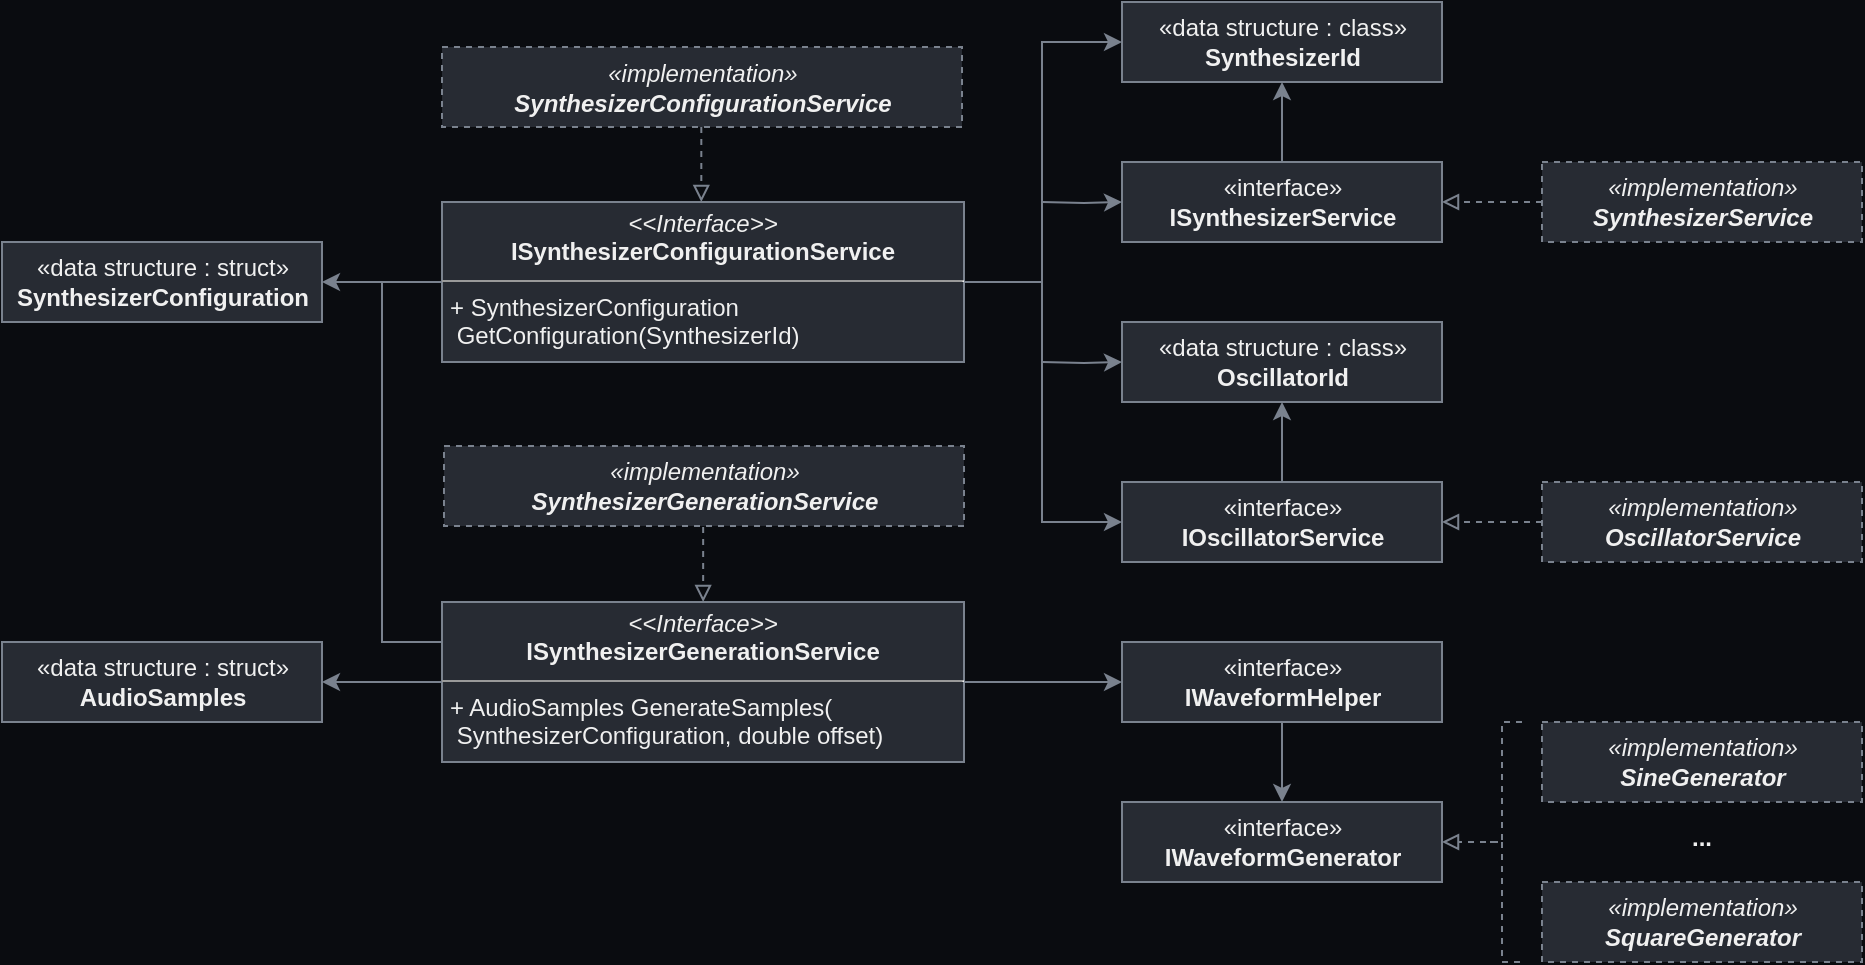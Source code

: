 <mxfile version="20.7.4" type="github">
  <diagram id="9kdKJpnWaGgN2Vk8auk0" name="Page-1">
    <mxGraphModel dx="1434" dy="788" grid="1" gridSize="10" guides="1" tooltips="1" connect="1" arrows="1" fold="1" page="1" pageScale="1" pageWidth="1169" pageHeight="827" background="#0A0C10" math="0" shadow="0">
      <root>
        <mxCell id="0" />
        <mxCell id="1" parent="0" />
        <mxCell id="8QhAUfNBpxHzGQiZX4Sa-18" style="edgeStyle=orthogonalEdgeStyle;rounded=0;orthogonalLoop=1;jettySize=auto;html=1;entryX=0;entryY=0.5;entryDx=0;entryDy=0;labelBackgroundColor=none;fontColor=#F0F0F0;shadow=0;fillColor=#272B33;strokeColor=#7a828e;" parent="1" target="8QhAUfNBpxHzGQiZX4Sa-7" edge="1">
          <mxGeometry relative="1" as="geometry">
            <mxPoint x="640" y="274" as="sourcePoint" />
          </mxGeometry>
        </mxCell>
        <mxCell id="8QhAUfNBpxHzGQiZX4Sa-37" style="edgeStyle=orthogonalEdgeStyle;rounded=0;orthogonalLoop=1;jettySize=auto;html=1;exitX=0.5;exitY=0;exitDx=0;exitDy=0;entryX=0.5;entryY=1;entryDx=0;entryDy=0;labelBackgroundColor=none;fontColor=#F0F0F0;shadow=0;fillColor=#272B33;strokeColor=#7a828e;" parent="1" source="8QhAUfNBpxHzGQiZX4Sa-5" target="8QhAUfNBpxHzGQiZX4Sa-28" edge="1">
          <mxGeometry relative="1" as="geometry" />
        </mxCell>
        <mxCell id="mpK6e0EKIo_XVW1LsEfZ-33" style="edgeStyle=orthogonalEdgeStyle;rounded=0;orthogonalLoop=1;jettySize=auto;html=1;exitX=0;exitY=0.5;exitDx=0;exitDy=0;fontSize=12;startArrow=none;startFill=0;endArrow=classic;endFill=1;startSize=6;endSize=6;entryX=0;entryY=0.5;entryDx=0;entryDy=0;labelBackgroundColor=none;fontColor=#F0F0F0;shadow=0;fillColor=#272B33;strokeColor=#7a828e;" parent="1" target="8QhAUfNBpxHzGQiZX4Sa-5" edge="1">
          <mxGeometry relative="1" as="geometry">
            <mxPoint x="640" y="314" as="sourcePoint" />
            <Array as="points">
              <mxPoint x="640" y="434" />
            </Array>
          </mxGeometry>
        </mxCell>
        <mxCell id="8QhAUfNBpxHzGQiZX4Sa-5" value="«interface»&lt;br&gt;&lt;b&gt;IOscillatorService&lt;/b&gt;" style="html=1;labelBackgroundColor=none;rounded=0;shadow=0;fillColor=#272B33;strokeColor=#7a828e;fontColor=#F0F0F0;" parent="1" vertex="1">
          <mxGeometry x="680" y="414" width="160" height="40" as="geometry" />
        </mxCell>
        <mxCell id="8QhAUfNBpxHzGQiZX4Sa-40" style="edgeStyle=orthogonalEdgeStyle;rounded=0;orthogonalLoop=1;jettySize=auto;html=1;exitX=0.5;exitY=0;exitDx=0;exitDy=0;entryX=0.5;entryY=1;entryDx=0;entryDy=0;labelBackgroundColor=none;fontColor=#F0F0F0;shadow=0;fillColor=#272B33;strokeColor=#7a828e;" parent="1" source="8QhAUfNBpxHzGQiZX4Sa-7" target="8QhAUfNBpxHzGQiZX4Sa-27" edge="1">
          <mxGeometry relative="1" as="geometry" />
        </mxCell>
        <mxCell id="8QhAUfNBpxHzGQiZX4Sa-7" value="«interface»&lt;br&gt;&lt;b&gt;ISynthesizerService&lt;/b&gt;" style="html=1;labelBackgroundColor=none;rounded=0;shadow=0;fillColor=#272B33;strokeColor=#7a828e;fontColor=#F0F0F0;" parent="1" vertex="1">
          <mxGeometry x="680" y="254" width="160" height="40" as="geometry" />
        </mxCell>
        <mxCell id="8QhAUfNBpxHzGQiZX4Sa-38" style="edgeStyle=orthogonalEdgeStyle;rounded=0;orthogonalLoop=1;jettySize=auto;html=1;entryX=0;entryY=0.5;entryDx=0;entryDy=0;labelBackgroundColor=none;fontColor=#F0F0F0;shadow=0;fillColor=#272B33;strokeColor=#7a828e;" parent="1" target="8QhAUfNBpxHzGQiZX4Sa-28" edge="1">
          <mxGeometry relative="1" as="geometry">
            <mxPoint x="640" y="354" as="sourcePoint" />
          </mxGeometry>
        </mxCell>
        <mxCell id="8QhAUfNBpxHzGQiZX4Sa-39" style="edgeStyle=orthogonalEdgeStyle;rounded=0;orthogonalLoop=1;jettySize=auto;html=1;exitX=1;exitY=0.5;exitDx=0;exitDy=0;entryX=0;entryY=0.5;entryDx=0;entryDy=0;labelBackgroundColor=none;fontColor=#F0F0F0;shadow=0;fillColor=#272B33;strokeColor=#7a828e;" parent="1" source="8QhAUfNBpxHzGQiZX4Sa-24" target="8QhAUfNBpxHzGQiZX4Sa-27" edge="1">
          <mxGeometry relative="1" as="geometry">
            <Array as="points">
              <mxPoint x="640" y="314" />
              <mxPoint x="640" y="194" />
            </Array>
          </mxGeometry>
        </mxCell>
        <mxCell id="mpK6e0EKIo_XVW1LsEfZ-8" style="edgeStyle=orthogonalEdgeStyle;rounded=0;orthogonalLoop=1;jettySize=auto;html=1;exitX=0;exitY=0.5;exitDx=0;exitDy=0;entryX=1;entryY=0.5;entryDx=0;entryDy=0;labelBackgroundColor=none;fontColor=#F0F0F0;shadow=0;fillColor=#272B33;strokeColor=#7a828e;" parent="1" source="8QhAUfNBpxHzGQiZX4Sa-24" target="8QhAUfNBpxHzGQiZX4Sa-29" edge="1">
          <mxGeometry relative="1" as="geometry" />
        </mxCell>
        <mxCell id="8QhAUfNBpxHzGQiZX4Sa-24" value="&lt;p style=&quot;margin:0px;margin-top:4px;text-align:center;&quot;&gt;&lt;i&gt;&amp;lt;&amp;lt;Interface&amp;gt;&amp;gt;&lt;/i&gt;&lt;br&gt;&lt;b&gt;ISynthesizerConfigurationService&lt;/b&gt;&lt;/p&gt;&lt;hr size=&quot;1&quot;&gt;&lt;p style=&quot;margin:0px;margin-left:4px;&quot;&gt;+ SynthesizerConfiguration &lt;br&gt;&lt;span style=&quot;white-space: pre;&quot;&gt; &lt;/span&gt;GetConfiguration(SynthesizerId)&lt;/p&gt;" style="verticalAlign=top;align=left;overflow=fill;fontSize=12;fontFamily=Helvetica;html=1;labelBackgroundColor=none;rounded=0;shadow=0;fillColor=#272B33;strokeColor=#7a828e;fontColor=#F0F0F0;" parent="1" vertex="1">
          <mxGeometry x="340" y="274" width="261" height="80" as="geometry" />
        </mxCell>
        <mxCell id="mpK6e0EKIo_XVW1LsEfZ-6" style="edgeStyle=orthogonalEdgeStyle;rounded=0;orthogonalLoop=1;jettySize=auto;html=1;exitX=0;exitY=0.5;exitDx=0;exitDy=0;entryX=1;entryY=0.5;entryDx=0;entryDy=0;labelBackgroundColor=none;fontColor=#F0F0F0;shadow=0;fillColor=#272B33;strokeColor=#7a828e;" parent="1" source="8QhAUfNBpxHzGQiZX4Sa-25" target="mpK6e0EKIo_XVW1LsEfZ-1" edge="1">
          <mxGeometry relative="1" as="geometry" />
        </mxCell>
        <mxCell id="mpK6e0EKIo_XVW1LsEfZ-9" style="edgeStyle=orthogonalEdgeStyle;rounded=0;orthogonalLoop=1;jettySize=auto;html=1;exitX=0;exitY=0.25;exitDx=0;exitDy=0;endArrow=none;endFill=0;labelBackgroundColor=none;fontColor=#F0F0F0;shadow=0;fillColor=#272B33;strokeColor=#7a828e;" parent="1" source="8QhAUfNBpxHzGQiZX4Sa-25" edge="1">
          <mxGeometry relative="1" as="geometry">
            <mxPoint x="310" y="314" as="targetPoint" />
            <Array as="points">
              <mxPoint x="310" y="494" />
              <mxPoint x="310" y="314" />
            </Array>
          </mxGeometry>
        </mxCell>
        <mxCell id="8QhAUfNBpxHzGQiZX4Sa-25" value="&lt;p style=&quot;margin:0px;margin-top:4px;text-align:center;&quot;&gt;&lt;i&gt;&amp;lt;&amp;lt;Interface&amp;gt;&amp;gt;&lt;/i&gt;&lt;br&gt;&lt;b&gt;ISynthesizerGenerationService&lt;/b&gt;&lt;/p&gt;&lt;hr size=&quot;1&quot;&gt;&lt;p style=&quot;margin:0px;margin-left:4px;&quot;&gt;+ AudioSamples Generate&lt;span style=&quot;background-color: initial;&quot;&gt;Samples(&lt;/span&gt;&lt;/p&gt;&lt;p style=&quot;margin:0px;margin-left:4px;&quot;&gt;&lt;span style=&quot;background-color: initial;&quot;&gt;&lt;span style=&quot;white-space: pre;&quot;&gt; &lt;/span&gt;SynthesizerConfiguration, double offset)&lt;/span&gt;&lt;/p&gt;" style="verticalAlign=top;align=left;overflow=fill;fontSize=12;fontFamily=Helvetica;html=1;labelBackgroundColor=none;rounded=0;shadow=0;fillColor=#272B33;strokeColor=#7a828e;fontColor=#F0F0F0;" parent="1" vertex="1">
          <mxGeometry x="340" y="474" width="261" height="80" as="geometry" />
        </mxCell>
        <mxCell id="8QhAUfNBpxHzGQiZX4Sa-27" value="«data structure : class»&lt;br&gt;&lt;b&gt;SynthesizerId&lt;/b&gt;" style="html=1;labelBackgroundColor=none;rounded=0;shadow=0;fillColor=#272B33;strokeColor=#7a828e;fontColor=#F0F0F0;" parent="1" vertex="1">
          <mxGeometry x="680" y="174" width="160" height="40" as="geometry" />
        </mxCell>
        <mxCell id="8QhAUfNBpxHzGQiZX4Sa-28" value="«data structure : class»&lt;br&gt;&lt;b&gt;OscillatorId&lt;/b&gt;" style="html=1;labelBackgroundColor=none;rounded=0;shadow=0;fillColor=#272B33;strokeColor=#7a828e;fontColor=#F0F0F0;" parent="1" vertex="1">
          <mxGeometry x="680" y="334" width="160" height="40" as="geometry" />
        </mxCell>
        <mxCell id="8QhAUfNBpxHzGQiZX4Sa-29" value="«data structure : struct»&lt;br&gt;&lt;b&gt;SynthesizerConfiguration&lt;/b&gt;" style="html=1;labelBackgroundColor=none;rounded=0;shadow=0;fillColor=#272B33;strokeColor=#7a828e;fontColor=#F0F0F0;" parent="1" vertex="1">
          <mxGeometry x="120" y="294" width="160" height="40" as="geometry" />
        </mxCell>
        <mxCell id="8QhAUfNBpxHzGQiZX4Sa-41" value="«implementation»&lt;br&gt;&lt;b&gt;OscillatorService&lt;/b&gt;" style="html=1;dashed=1;fontStyle=2;labelBackgroundColor=none;rounded=0;shadow=0;fillColor=#272B33;strokeColor=#7a828e;fontColor=#F0F0F0;" parent="1" vertex="1">
          <mxGeometry x="890" y="414" width="160" height="40" as="geometry" />
        </mxCell>
        <mxCell id="8QhAUfNBpxHzGQiZX4Sa-43" value="" style="endArrow=block;dashed=1;endFill=0;endSize=6;html=1;rounded=0;entryX=1;entryY=0.5;entryDx=0;entryDy=0;exitX=0;exitY=0.5;exitDx=0;exitDy=0;labelBackgroundColor=none;fontColor=#F0F0F0;shadow=0;fillColor=#272B33;strokeColor=#7a828e;" parent="1" source="8QhAUfNBpxHzGQiZX4Sa-41" target="8QhAUfNBpxHzGQiZX4Sa-5" edge="1">
          <mxGeometry width="160" relative="1" as="geometry">
            <mxPoint x="820" y="504" as="sourcePoint" />
            <mxPoint x="980" y="504" as="targetPoint" />
          </mxGeometry>
        </mxCell>
        <mxCell id="PZGMw8TPTIG1YA5yIezn-2" value="«implementation»&lt;br&gt;&lt;b&gt;SynthesizerService&lt;/b&gt;" style="html=1;dashed=1;fontStyle=2;labelBackgroundColor=none;rounded=0;shadow=0;fillColor=#272B33;strokeColor=#7a828e;fontColor=#F0F0F0;" parent="1" vertex="1">
          <mxGeometry x="890" y="254" width="160" height="40" as="geometry" />
        </mxCell>
        <mxCell id="PZGMw8TPTIG1YA5yIezn-3" value="" style="endArrow=block;dashed=1;endFill=0;endSize=6;html=1;rounded=0;entryX=1;entryY=0.5;entryDx=0;entryDy=0;exitX=0;exitY=0.5;exitDx=0;exitDy=0;startSize=6;labelBackgroundColor=none;fontColor=#F0F0F0;shadow=0;fillColor=#272B33;strokeColor=#7a828e;" parent="1" source="PZGMw8TPTIG1YA5yIezn-2" target="8QhAUfNBpxHzGQiZX4Sa-7" edge="1">
          <mxGeometry width="160" relative="1" as="geometry">
            <mxPoint x="890" y="444" as="sourcePoint" />
            <mxPoint x="850" y="444" as="targetPoint" />
          </mxGeometry>
        </mxCell>
        <mxCell id="mpK6e0EKIo_XVW1LsEfZ-1" value="«data structure : struct»&lt;br&gt;&lt;b&gt;AudioSamples&lt;/b&gt;" style="html=1;labelBackgroundColor=none;rounded=0;shadow=0;fillColor=#272B33;strokeColor=#7a828e;fontColor=#F0F0F0;" parent="1" vertex="1">
          <mxGeometry x="120" y="494" width="160" height="40" as="geometry" />
        </mxCell>
        <mxCell id="mpK6e0EKIo_XVW1LsEfZ-11" value="«interface»&lt;br&gt;&lt;b&gt;IWaveformHelper&lt;/b&gt;" style="html=1;labelBackgroundColor=none;rounded=0;shadow=0;fillColor=#272B33;strokeColor=#7a828e;fontColor=#F0F0F0;" parent="1" vertex="1">
          <mxGeometry x="680" y="494" width="160" height="40" as="geometry" />
        </mxCell>
        <mxCell id="mpK6e0EKIo_XVW1LsEfZ-12" value="«interface»&lt;br&gt;&lt;b&gt;IWaveformGenerator&lt;/b&gt;" style="html=1;labelBackgroundColor=none;rounded=0;shadow=0;fillColor=#272B33;strokeColor=#7a828e;fontColor=#F0F0F0;" parent="1" vertex="1">
          <mxGeometry x="680" y="574" width="160" height="40" as="geometry" />
        </mxCell>
        <mxCell id="mpK6e0EKIo_XVW1LsEfZ-13" value="«implementation»&lt;br&gt;&lt;b&gt;SquareGenerator&lt;/b&gt;" style="html=1;dashed=1;fontStyle=2;labelBackgroundColor=none;rounded=0;shadow=0;fillColor=#272B33;strokeColor=#7a828e;fontColor=#F0F0F0;" parent="1" vertex="1">
          <mxGeometry x="890" y="614" width="160" height="40" as="geometry" />
        </mxCell>
        <mxCell id="mpK6e0EKIo_XVW1LsEfZ-14" value="«implementation»&lt;br&gt;&lt;b&gt;SineGenerator&lt;/b&gt;" style="html=1;dashed=1;fontStyle=2;labelBackgroundColor=none;rounded=0;shadow=0;fillColor=#272B33;strokeColor=#7a828e;fontColor=#F0F0F0;" parent="1" vertex="1">
          <mxGeometry x="890" y="534" width="160" height="40" as="geometry" />
        </mxCell>
        <mxCell id="mpK6e0EKIo_XVW1LsEfZ-16" value="" style="endArrow=block;dashed=1;endFill=0;endSize=6;html=1;rounded=0;entryX=1;entryY=0.5;entryDx=0;entryDy=0;exitX=0.1;exitY=0.5;exitDx=0;exitDy=0;exitPerimeter=0;labelBackgroundColor=none;fontColor=#F0F0F0;shadow=0;fillColor=#272B33;strokeColor=#7a828e;" parent="1" source="mpK6e0EKIo_XVW1LsEfZ-34" target="mpK6e0EKIo_XVW1LsEfZ-12" edge="1">
          <mxGeometry width="160" relative="1" as="geometry">
            <mxPoint x="840" y="704" as="sourcePoint" />
            <mxPoint x="850" y="604" as="targetPoint" />
            <Array as="points" />
          </mxGeometry>
        </mxCell>
        <mxCell id="mpK6e0EKIo_XVW1LsEfZ-18" value="..." style="text;html=1;align=center;verticalAlign=middle;whiteSpace=wrap;rounded=0;fontStyle=1;labelBackgroundColor=none;shadow=0;fillColor=none;strokeColor=none;fontColor=#F0F0F0;" parent="1" vertex="1">
          <mxGeometry x="940" y="579" width="60" height="25" as="geometry" />
        </mxCell>
        <mxCell id="mpK6e0EKIo_XVW1LsEfZ-19" value="" style="endArrow=classic;html=1;endSize=6;startArrow=none;startSize=10;startFill=0;edgeStyle=orthogonalEdgeStyle;rounded=0;entryX=0.5;entryY=0;entryDx=0;entryDy=0;exitX=0.5;exitY=1;exitDx=0;exitDy=0;endFill=1;labelBackgroundColor=none;fontColor=#F0F0F0;shadow=0;fillColor=#272B33;strokeColor=#7a828e;" parent="1" source="mpK6e0EKIo_XVW1LsEfZ-11" target="mpK6e0EKIo_XVW1LsEfZ-12" edge="1">
          <mxGeometry relative="1" as="geometry">
            <mxPoint x="900" y="614" as="sourcePoint" />
            <mxPoint x="760" y="574" as="targetPoint" />
          </mxGeometry>
        </mxCell>
        <mxCell id="mpK6e0EKIo_XVW1LsEfZ-23" style="edgeStyle=orthogonalEdgeStyle;rounded=0;orthogonalLoop=1;jettySize=auto;html=1;exitX=1;exitY=0.5;exitDx=0;exitDy=0;entryX=0;entryY=0.5;entryDx=0;entryDy=0;labelBackgroundColor=none;fontColor=#F0F0F0;shadow=0;fillColor=#272B33;strokeColor=#7a828e;" parent="1" source="8QhAUfNBpxHzGQiZX4Sa-25" target="mpK6e0EKIo_XVW1LsEfZ-11" edge="1">
          <mxGeometry relative="1" as="geometry">
            <mxPoint x="290" y="524" as="sourcePoint" />
            <mxPoint x="350" y="524" as="targetPoint" />
          </mxGeometry>
        </mxCell>
        <mxCell id="mpK6e0EKIo_XVW1LsEfZ-25" value="«implementation»&lt;br&gt;&lt;b style=&quot;border-color: var(--border-color);&quot;&gt;SynthesizerConfigurationService&lt;/b&gt;" style="html=1;dashed=1;fontStyle=2;labelBackgroundColor=none;rounded=0;shadow=0;fillColor=#272B33;strokeColor=#7a828e;fontColor=#F0F0F0;" parent="1" vertex="1">
          <mxGeometry x="340" y="196.5" width="260" height="40" as="geometry" />
        </mxCell>
        <mxCell id="mpK6e0EKIo_XVW1LsEfZ-29" value="" style="endArrow=block;dashed=1;endFill=0;endSize=6;html=1;rounded=0;entryX=0.5;entryY=1;entryDx=0;entryDy=0;exitX=0.5;exitY=0;exitDx=0;exitDy=0;startSize=6;labelBackgroundColor=none;fontColor=#F0F0F0;shadow=0;fillColor=#272B33;strokeColor=#7a828e;" parent="1" edge="1">
          <mxGeometry width="160" relative="1" as="geometry">
            <mxPoint x="470.58" y="436.5" as="sourcePoint" />
            <mxPoint x="470.58" y="474" as="targetPoint" />
          </mxGeometry>
        </mxCell>
        <mxCell id="mpK6e0EKIo_XVW1LsEfZ-30" value="«implementation»&lt;br&gt;&lt;b style=&quot;border-color: var(--border-color);&quot;&gt;SynthesizerGenerationService&lt;/b&gt;" style="html=1;dashed=1;fontStyle=2;labelBackgroundColor=none;rounded=0;shadow=0;fillColor=#272B33;strokeColor=#7a828e;fontColor=#F0F0F0;" parent="1" vertex="1">
          <mxGeometry x="341" y="396" width="260" height="40" as="geometry" />
        </mxCell>
        <mxCell id="mpK6e0EKIo_XVW1LsEfZ-32" value="" style="endArrow=block;dashed=1;endFill=0;endSize=6;html=1;rounded=0;entryX=0.5;entryY=1;entryDx=0;entryDy=0;exitX=0.5;exitY=0;exitDx=0;exitDy=0;startSize=6;labelBackgroundColor=none;fontColor=#F0F0F0;shadow=0;fillColor=#272B33;strokeColor=#7a828e;" parent="1" edge="1">
          <mxGeometry x="-1" y="-203" width="160" relative="1" as="geometry">
            <mxPoint x="469.66" y="236.5" as="sourcePoint" />
            <mxPoint x="469.66" y="274" as="targetPoint" />
            <mxPoint x="202" y="-202" as="offset" />
          </mxGeometry>
        </mxCell>
        <mxCell id="mpK6e0EKIo_XVW1LsEfZ-34" value="" style="shape=curlyBracket;whiteSpace=wrap;html=1;rounded=0;labelPosition=left;verticalLabelPosition=middle;align=right;verticalAlign=middle;fontSize=12;dashed=1;labelBackgroundColor=none;shadow=0;fillColor=#272B33;strokeColor=#7a828e;fontColor=#F0F0F0;" parent="1" vertex="1">
          <mxGeometry x="860" y="534" width="20" height="120" as="geometry" />
        </mxCell>
      </root>
    </mxGraphModel>
  </diagram>
</mxfile>

